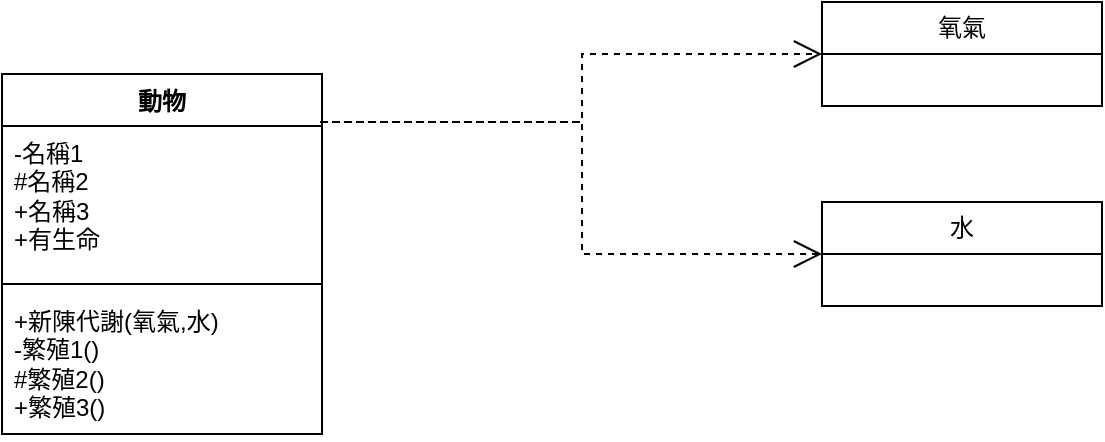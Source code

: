 <mxfile version="22.0.8" type="github">
  <diagram name="第 1 页" id="gacS-CB2YZILWXWcVJ0e">
    <mxGraphModel dx="1050" dy="1743" grid="1" gridSize="10" guides="1" tooltips="1" connect="1" arrows="1" fold="1" page="1" pageScale="1" pageWidth="827" pageHeight="1169" math="0" shadow="0">
      <root>
        <mxCell id="0" />
        <mxCell id="1" parent="0" />
        <mxCell id="eG_bJUYpT0XTV17jZz0c-1" value="動物" style="swimlane;fontStyle=1;align=center;verticalAlign=top;childLayout=stackLayout;horizontal=1;startSize=26;horizontalStack=0;resizeParent=1;resizeParentMax=0;resizeLast=0;collapsible=1;marginBottom=0;whiteSpace=wrap;html=1;" vertex="1" parent="1">
          <mxGeometry x="60" y="-674" width="160" height="180" as="geometry" />
        </mxCell>
        <mxCell id="eG_bJUYpT0XTV17jZz0c-2" value="-名稱1&lt;br&gt;#名稱2&lt;br&gt;+名稱3&lt;br&gt;+有生命" style="text;strokeColor=none;fillColor=none;align=left;verticalAlign=top;spacingLeft=4;spacingRight=4;overflow=hidden;rotatable=0;points=[[0,0.5],[1,0.5]];portConstraint=eastwest;whiteSpace=wrap;html=1;" vertex="1" parent="eG_bJUYpT0XTV17jZz0c-1">
          <mxGeometry y="26" width="160" height="74" as="geometry" />
        </mxCell>
        <mxCell id="eG_bJUYpT0XTV17jZz0c-3" value="" style="line;strokeWidth=1;fillColor=none;align=left;verticalAlign=middle;spacingTop=-1;spacingLeft=3;spacingRight=3;rotatable=0;labelPosition=right;points=[];portConstraint=eastwest;strokeColor=inherit;" vertex="1" parent="eG_bJUYpT0XTV17jZz0c-1">
          <mxGeometry y="100" width="160" height="10" as="geometry" />
        </mxCell>
        <mxCell id="eG_bJUYpT0XTV17jZz0c-4" value="+新陳代謝(氧氣,水)&lt;br&gt;-繁殖1()&lt;br&gt;#繁殖2()&lt;br&gt;+繁殖3()" style="text;strokeColor=none;fillColor=none;align=left;verticalAlign=top;spacingLeft=4;spacingRight=4;overflow=hidden;rotatable=0;points=[[0,0.5],[1,0.5]];portConstraint=eastwest;whiteSpace=wrap;html=1;" vertex="1" parent="eG_bJUYpT0XTV17jZz0c-1">
          <mxGeometry y="110" width="160" height="70" as="geometry" />
        </mxCell>
        <mxCell id="eG_bJUYpT0XTV17jZz0c-5" value="" style="endArrow=open;endSize=12;dashed=1;html=1;rounded=0;" edge="1" parent="1" target="eG_bJUYpT0XTV17jZz0c-6">
          <mxGeometry width="160" relative="1" as="geometry">
            <mxPoint x="220" y="-650" as="sourcePoint" />
            <mxPoint x="380" y="-650" as="targetPoint" />
            <Array as="points">
              <mxPoint x="350" y="-650" />
              <mxPoint x="350" y="-684" />
            </Array>
          </mxGeometry>
        </mxCell>
        <mxCell id="eG_bJUYpT0XTV17jZz0c-6" value="氧氣" style="swimlane;fontStyle=0;childLayout=stackLayout;horizontal=1;startSize=26;fillColor=none;horizontalStack=0;resizeParent=1;resizeParentMax=0;resizeLast=0;collapsible=1;marginBottom=0;whiteSpace=wrap;html=1;" vertex="1" parent="1">
          <mxGeometry x="470" y="-710" width="140" height="52" as="geometry" />
        </mxCell>
        <mxCell id="eG_bJUYpT0XTV17jZz0c-10" value="" style="endArrow=open;endSize=12;dashed=1;html=1;rounded=0;" edge="1" parent="1" target="eG_bJUYpT0XTV17jZz0c-11">
          <mxGeometry x="-0.058" y="-80" width="160" relative="1" as="geometry">
            <mxPoint x="219" y="-650" as="sourcePoint" />
            <mxPoint x="420" y="-570" as="targetPoint" />
            <Array as="points">
              <mxPoint x="350" y="-650" />
              <mxPoint x="350" y="-584" />
            </Array>
            <mxPoint x="-74" y="49" as="offset" />
          </mxGeometry>
        </mxCell>
        <mxCell id="eG_bJUYpT0XTV17jZz0c-11" value="水" style="swimlane;fontStyle=0;childLayout=stackLayout;horizontal=1;startSize=26;fillColor=none;horizontalStack=0;resizeParent=1;resizeParentMax=0;resizeLast=0;collapsible=1;marginBottom=0;whiteSpace=wrap;html=1;" vertex="1" parent="1">
          <mxGeometry x="470" y="-610" width="140" height="52" as="geometry" />
        </mxCell>
      </root>
    </mxGraphModel>
  </diagram>
</mxfile>
